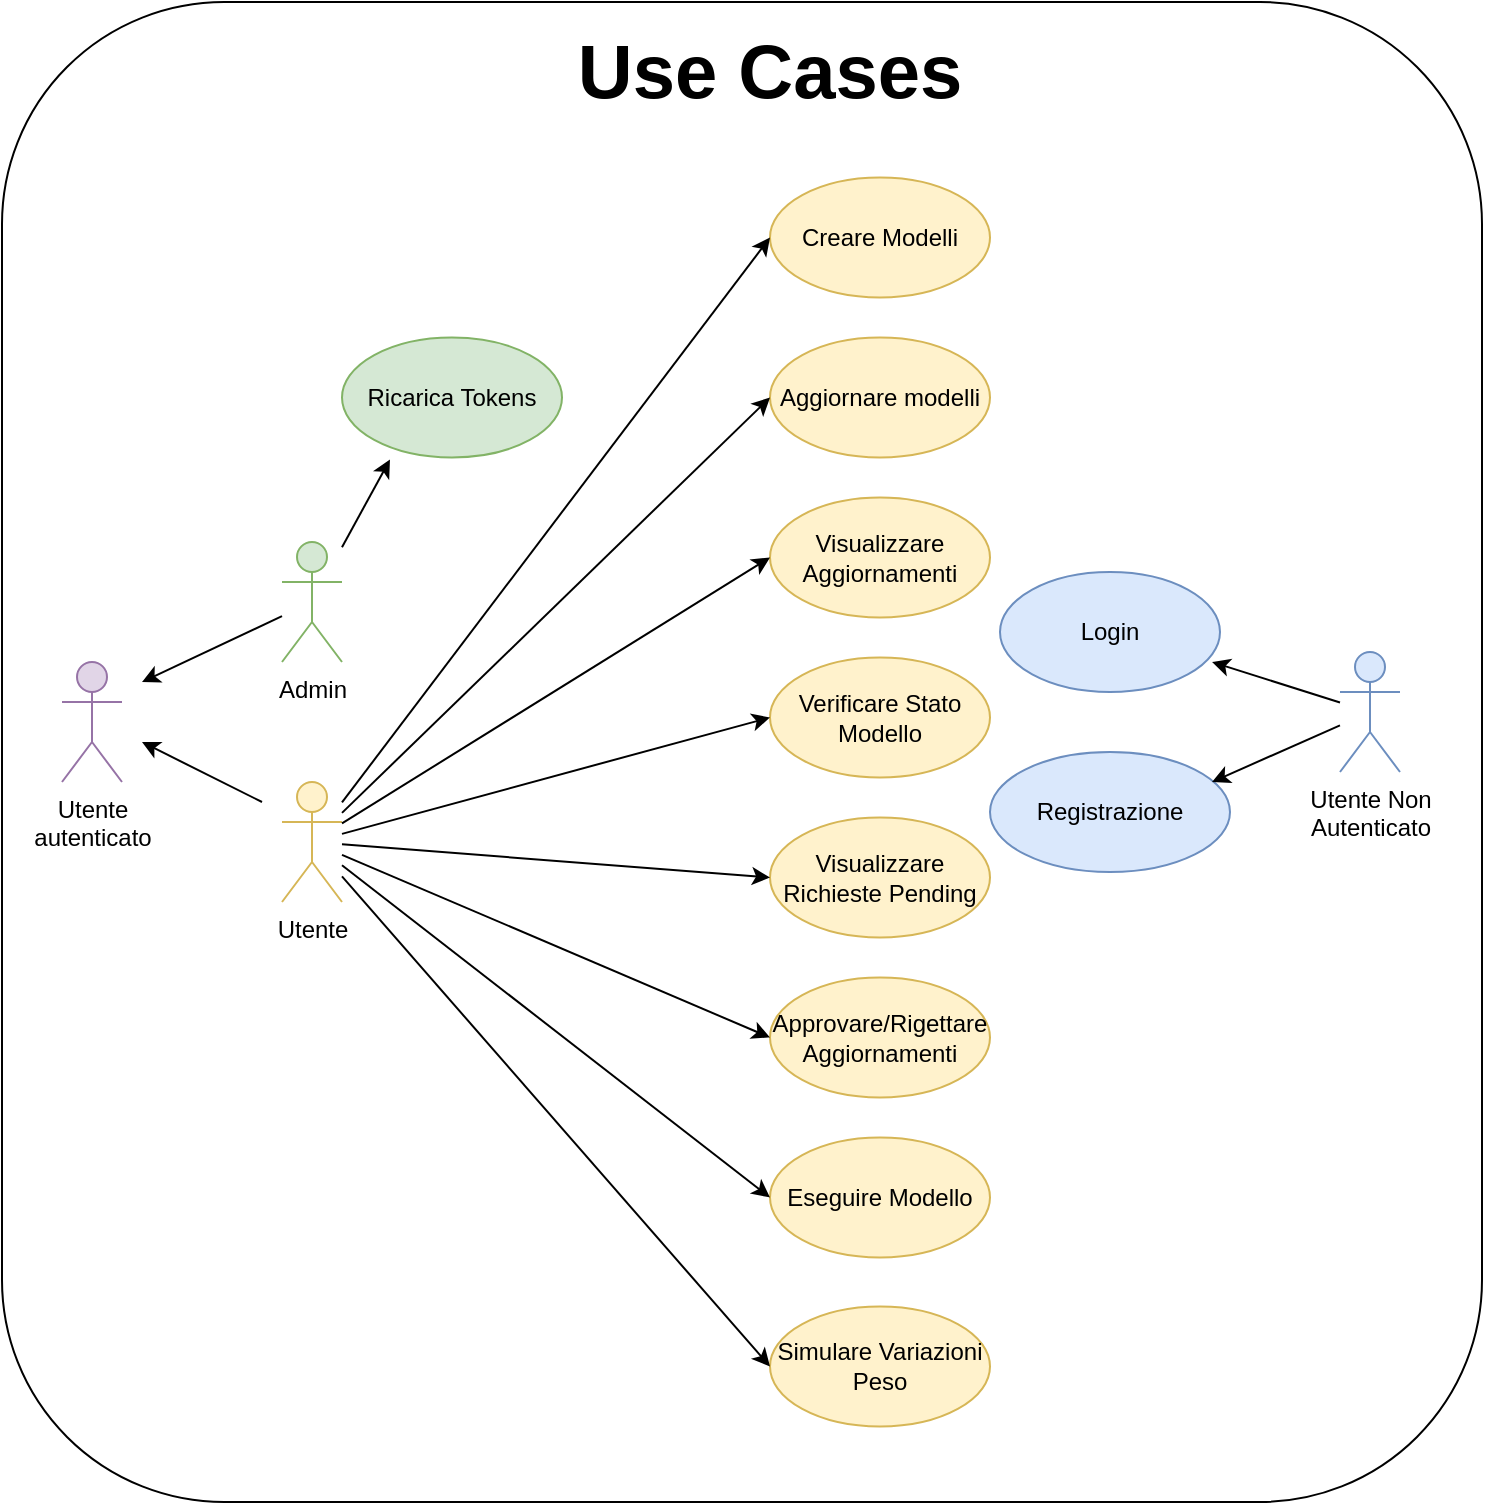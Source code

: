 <mxfile version="23.1.5" type="device">
  <diagram name="Pagina-1" id="EHE5JWMZanMI13XmNczh">
    <mxGraphModel dx="1502" dy="2014" grid="1" gridSize="10" guides="1" tooltips="1" connect="1" arrows="1" fold="1" page="1" pageScale="1" pageWidth="827" pageHeight="1169" math="0" shadow="0">
      <root>
        <mxCell id="0" />
        <mxCell id="1" parent="0" />
        <mxCell id="gBb-GtDxRjaq2Z2EwjMj-3" value="" style="rounded=1;whiteSpace=wrap;html=1;" vertex="1" parent="1">
          <mxGeometry x="30" y="-150" width="740" height="750" as="geometry" />
        </mxCell>
        <mxCell id="_x-TeD9z1_g9u67oMhJn-1" value="Utente&lt;br&gt;autenticato" style="shape=umlActor;verticalLabelPosition=bottom;verticalAlign=top;html=1;outlineConnect=0;fillColor=#e1d5e7;strokeColor=#9673a6;" parent="1" vertex="1">
          <mxGeometry x="60" y="180" width="30" height="60" as="geometry" />
        </mxCell>
        <mxCell id="_x-TeD9z1_g9u67oMhJn-2" value="Admin" style="shape=umlActor;verticalLabelPosition=bottom;verticalAlign=top;html=1;outlineConnect=0;fillColor=#d5e8d4;strokeColor=#82b366;" parent="1" vertex="1">
          <mxGeometry x="170" y="120" width="30" height="60" as="geometry" />
        </mxCell>
        <mxCell id="_x-TeD9z1_g9u67oMhJn-3" value="Utente" style="shape=umlActor;verticalLabelPosition=bottom;verticalAlign=top;html=1;outlineConnect=0;fillColor=#fff2cc;strokeColor=#d6b656;" parent="1" vertex="1">
          <mxGeometry x="170" y="240" width="30" height="60" as="geometry" />
        </mxCell>
        <mxCell id="_x-TeD9z1_g9u67oMhJn-4" value="" style="endArrow=classic;html=1;rounded=0;" parent="1" source="_x-TeD9z1_g9u67oMhJn-2" edge="1">
          <mxGeometry width="50" height="50" relative="1" as="geometry">
            <mxPoint x="140" y="160" as="sourcePoint" />
            <mxPoint x="100" y="190" as="targetPoint" />
          </mxGeometry>
        </mxCell>
        <mxCell id="_x-TeD9z1_g9u67oMhJn-6" value="" style="endArrow=classic;html=1;rounded=0;" parent="1" edge="1">
          <mxGeometry width="50" height="50" relative="1" as="geometry">
            <mxPoint x="160" y="250" as="sourcePoint" />
            <mxPoint x="100" y="220" as="targetPoint" />
          </mxGeometry>
        </mxCell>
        <mxCell id="_x-TeD9z1_g9u67oMhJn-8" value="Login" style="ellipse;whiteSpace=wrap;html=1;fillColor=#dae8fc;strokeColor=#6c8ebf;" parent="1" vertex="1">
          <mxGeometry x="529" y="135" width="110" height="60" as="geometry" />
        </mxCell>
        <mxCell id="_x-TeD9z1_g9u67oMhJn-9" value="Utente Non &lt;br&gt;Autenticato" style="shape=umlActor;verticalLabelPosition=bottom;verticalAlign=top;html=1;outlineConnect=0;fillColor=#dae8fc;strokeColor=#6c8ebf;" parent="1" vertex="1">
          <mxGeometry x="699" y="175" width="30" height="60" as="geometry" />
        </mxCell>
        <mxCell id="_x-TeD9z1_g9u67oMhJn-12" value="Registrazione" style="ellipse;whiteSpace=wrap;html=1;fillColor=#dae8fc;strokeColor=#6c8ebf;" parent="1" vertex="1">
          <mxGeometry x="524" y="225" width="120" height="60" as="geometry" />
        </mxCell>
        <mxCell id="_x-TeD9z1_g9u67oMhJn-15" value="Ricarica Tokens" style="ellipse;whiteSpace=wrap;html=1;fillColor=#d5e8d4;strokeColor=#82b366;" parent="1" vertex="1">
          <mxGeometry x="200" y="17.75" width="110" height="60" as="geometry" />
        </mxCell>
        <mxCell id="_x-TeD9z1_g9u67oMhJn-16" value="" style="endArrow=classic;html=1;rounded=0;entryX=0.218;entryY=1.017;entryDx=0;entryDy=0;entryPerimeter=0;" parent="1" source="_x-TeD9z1_g9u67oMhJn-2" target="_x-TeD9z1_g9u67oMhJn-15" edge="1">
          <mxGeometry width="50" height="50" relative="1" as="geometry">
            <mxPoint x="220" y="120" as="sourcePoint" />
            <mxPoint x="270" y="70" as="targetPoint" />
          </mxGeometry>
        </mxCell>
        <mxCell id="_x-TeD9z1_g9u67oMhJn-17" value="" style="endArrow=classic;html=1;rounded=0;entryX=0.964;entryY=0.75;entryDx=0;entryDy=0;entryPerimeter=0;" parent="1" source="_x-TeD9z1_g9u67oMhJn-9" target="_x-TeD9z1_g9u67oMhJn-8" edge="1">
          <mxGeometry width="50" height="50" relative="1" as="geometry">
            <mxPoint x="629" y="205" as="sourcePoint" />
            <mxPoint x="389" y="55" as="targetPoint" />
          </mxGeometry>
        </mxCell>
        <mxCell id="_x-TeD9z1_g9u67oMhJn-18" value="" style="endArrow=classic;html=1;rounded=0;entryX=0.925;entryY=0.25;entryDx=0;entryDy=0;entryPerimeter=0;" parent="1" source="_x-TeD9z1_g9u67oMhJn-9" target="_x-TeD9z1_g9u67oMhJn-12" edge="1">
          <mxGeometry width="50" height="50" relative="1" as="geometry">
            <mxPoint x="339" y="105" as="sourcePoint" />
            <mxPoint x="389" y="55" as="targetPoint" />
          </mxGeometry>
        </mxCell>
        <mxCell id="_x-TeD9z1_g9u67oMhJn-19" value="Eseguire Modello" style="ellipse;whiteSpace=wrap;html=1;fillColor=#fff2cc;strokeColor=#d6b656;" parent="1" vertex="1">
          <mxGeometry x="414" y="417.75" width="110" height="60" as="geometry" />
        </mxCell>
        <mxCell id="_x-TeD9z1_g9u67oMhJn-20" value="Approvare/Rigettare&lt;br&gt;Aggiornamenti" style="ellipse;whiteSpace=wrap;html=1;fillColor=#fff2cc;strokeColor=#d6b656;" parent="1" vertex="1">
          <mxGeometry x="414" y="337.75" width="110" height="60" as="geometry" />
        </mxCell>
        <mxCell id="_x-TeD9z1_g9u67oMhJn-21" value="Creare Modelli" style="ellipse;whiteSpace=wrap;html=1;fillColor=#fff2cc;strokeColor=#d6b656;" parent="1" vertex="1">
          <mxGeometry x="414" y="-62.25" width="110" height="60" as="geometry" />
        </mxCell>
        <mxCell id="_x-TeD9z1_g9u67oMhJn-22" value="Aggiornare modelli" style="ellipse;whiteSpace=wrap;html=1;fillColor=#fff2cc;strokeColor=#d6b656;" parent="1" vertex="1">
          <mxGeometry x="414" y="17.75" width="110" height="60" as="geometry" />
        </mxCell>
        <mxCell id="_x-TeD9z1_g9u67oMhJn-23" value="Visualizzare Aggiornamenti" style="ellipse;whiteSpace=wrap;html=1;fillColor=#fff2cc;strokeColor=#d6b656;" parent="1" vertex="1">
          <mxGeometry x="414" y="97.75" width="110" height="60" as="geometry" />
        </mxCell>
        <mxCell id="_x-TeD9z1_g9u67oMhJn-24" value="Verificare Stato Modello" style="ellipse;whiteSpace=wrap;html=1;fillColor=#fff2cc;strokeColor=#d6b656;" parent="1" vertex="1">
          <mxGeometry x="414" y="177.75" width="110" height="60" as="geometry" />
        </mxCell>
        <mxCell id="_x-TeD9z1_g9u67oMhJn-25" value="Visualizzare Richieste Pending" style="ellipse;whiteSpace=wrap;html=1;fillColor=#fff2cc;strokeColor=#d6b656;" parent="1" vertex="1">
          <mxGeometry x="414" y="257.75" width="110" height="60" as="geometry" />
        </mxCell>
        <mxCell id="_x-TeD9z1_g9u67oMhJn-26" value="" style="endArrow=classic;html=1;rounded=0;entryX=0;entryY=0.5;entryDx=0;entryDy=0;" parent="1" source="_x-TeD9z1_g9u67oMhJn-3" target="_x-TeD9z1_g9u67oMhJn-21" edge="1">
          <mxGeometry width="50" height="50" relative="1" as="geometry">
            <mxPoint x="300" y="270" as="sourcePoint" />
            <mxPoint x="350" y="220" as="targetPoint" />
          </mxGeometry>
        </mxCell>
        <mxCell id="_x-TeD9z1_g9u67oMhJn-27" value="" style="endArrow=classic;html=1;rounded=0;entryX=0;entryY=0.5;entryDx=0;entryDy=0;" parent="1" source="_x-TeD9z1_g9u67oMhJn-3" target="_x-TeD9z1_g9u67oMhJn-22" edge="1">
          <mxGeometry width="50" height="50" relative="1" as="geometry">
            <mxPoint x="210" y="264" as="sourcePoint" />
            <mxPoint x="424" y="30" as="targetPoint" />
          </mxGeometry>
        </mxCell>
        <mxCell id="_x-TeD9z1_g9u67oMhJn-28" value="" style="endArrow=classic;html=1;rounded=0;entryX=0;entryY=0.5;entryDx=0;entryDy=0;" parent="1" source="_x-TeD9z1_g9u67oMhJn-3" target="_x-TeD9z1_g9u67oMhJn-23" edge="1">
          <mxGeometry width="50" height="50" relative="1" as="geometry">
            <mxPoint x="220" y="274" as="sourcePoint" />
            <mxPoint x="434" y="40" as="targetPoint" />
          </mxGeometry>
        </mxCell>
        <mxCell id="_x-TeD9z1_g9u67oMhJn-29" value="" style="endArrow=classic;html=1;rounded=0;entryX=0;entryY=0.5;entryDx=0;entryDy=0;" parent="1" source="_x-TeD9z1_g9u67oMhJn-3" target="_x-TeD9z1_g9u67oMhJn-24" edge="1">
          <mxGeometry width="50" height="50" relative="1" as="geometry">
            <mxPoint x="230" y="284" as="sourcePoint" />
            <mxPoint x="444" y="50" as="targetPoint" />
          </mxGeometry>
        </mxCell>
        <mxCell id="_x-TeD9z1_g9u67oMhJn-30" value="" style="endArrow=classic;html=1;rounded=0;entryX=0;entryY=0.5;entryDx=0;entryDy=0;" parent="1" source="_x-TeD9z1_g9u67oMhJn-3" target="_x-TeD9z1_g9u67oMhJn-25" edge="1">
          <mxGeometry width="50" height="50" relative="1" as="geometry">
            <mxPoint x="240" y="294" as="sourcePoint" />
            <mxPoint x="454" y="60" as="targetPoint" />
          </mxGeometry>
        </mxCell>
        <mxCell id="_x-TeD9z1_g9u67oMhJn-31" value="" style="endArrow=classic;html=1;rounded=0;entryX=0;entryY=0.5;entryDx=0;entryDy=0;" parent="1" source="_x-TeD9z1_g9u67oMhJn-3" target="_x-TeD9z1_g9u67oMhJn-20" edge="1">
          <mxGeometry width="50" height="50" relative="1" as="geometry">
            <mxPoint x="250" y="304" as="sourcePoint" />
            <mxPoint x="464" y="70" as="targetPoint" />
          </mxGeometry>
        </mxCell>
        <mxCell id="_x-TeD9z1_g9u67oMhJn-32" value="" style="endArrow=classic;html=1;rounded=0;entryX=0;entryY=0.5;entryDx=0;entryDy=0;" parent="1" source="_x-TeD9z1_g9u67oMhJn-3" target="_x-TeD9z1_g9u67oMhJn-19" edge="1">
          <mxGeometry width="50" height="50" relative="1" as="geometry">
            <mxPoint x="260" y="314" as="sourcePoint" />
            <mxPoint x="474" y="80" as="targetPoint" />
          </mxGeometry>
        </mxCell>
        <mxCell id="gBb-GtDxRjaq2Z2EwjMj-1" value="Simulare Variazioni&lt;br&gt;Peso" style="ellipse;whiteSpace=wrap;html=1;fillColor=#fff2cc;strokeColor=#d6b656;" vertex="1" parent="1">
          <mxGeometry x="414" y="502.25" width="110" height="60" as="geometry" />
        </mxCell>
        <mxCell id="gBb-GtDxRjaq2Z2EwjMj-2" value="" style="endArrow=classic;html=1;rounded=0;entryX=0;entryY=0.5;entryDx=0;entryDy=0;" edge="1" parent="1" source="_x-TeD9z1_g9u67oMhJn-3" target="gBb-GtDxRjaq2Z2EwjMj-1">
          <mxGeometry width="50" height="50" relative="1" as="geometry">
            <mxPoint x="240" y="440" as="sourcePoint" />
            <mxPoint x="290" y="390" as="targetPoint" />
          </mxGeometry>
        </mxCell>
        <mxCell id="gBb-GtDxRjaq2Z2EwjMj-6" value="Use Cases" style="text;html=1;align=center;verticalAlign=middle;whiteSpace=wrap;rounded=0;fontSize=38;fontStyle=1" vertex="1" parent="1">
          <mxGeometry x="274" y="-130" width="280" height="30" as="geometry" />
        </mxCell>
      </root>
    </mxGraphModel>
  </diagram>
</mxfile>

